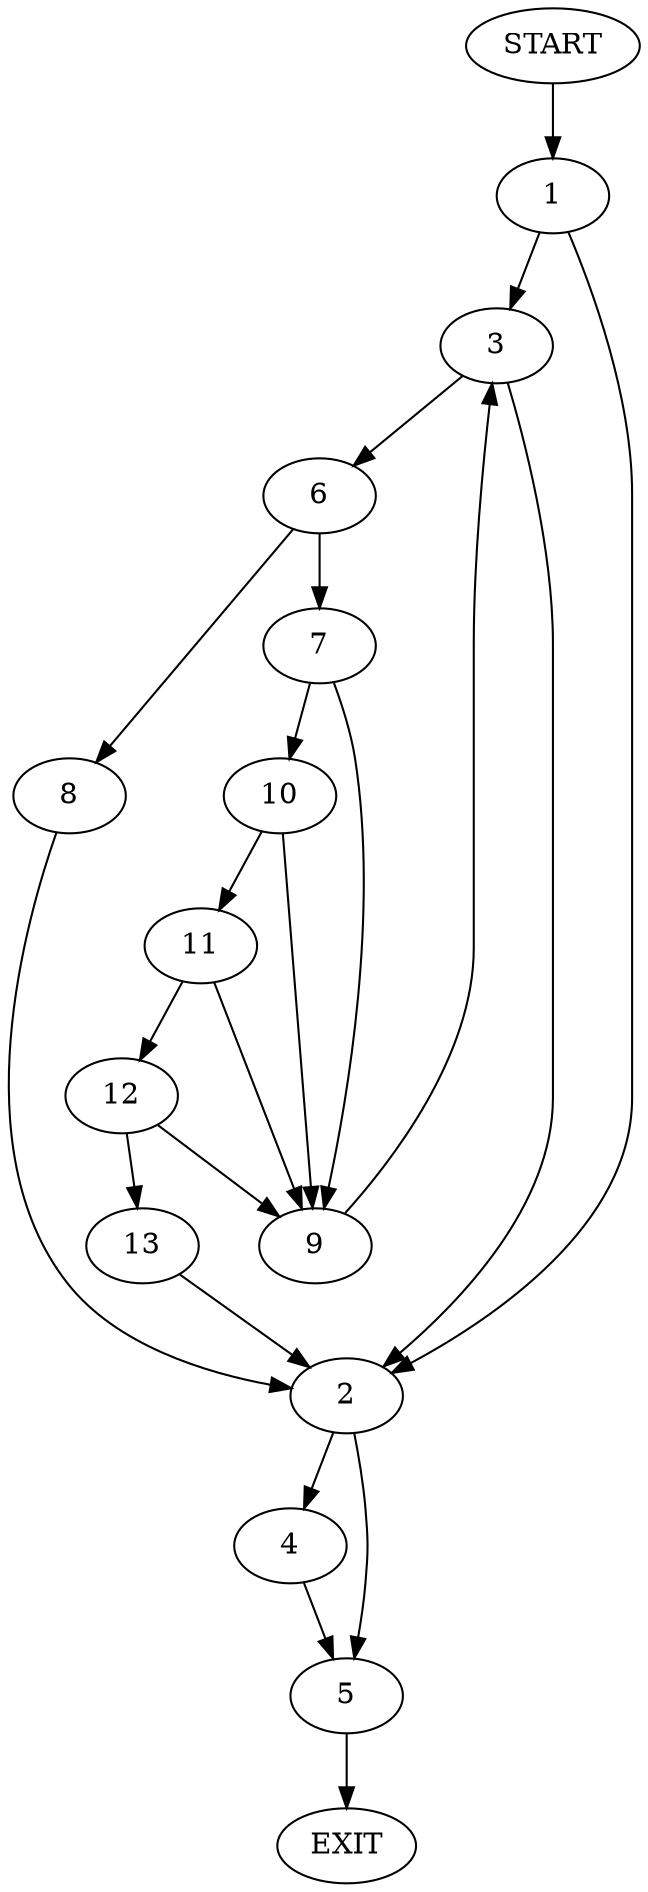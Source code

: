 digraph {
0 [label="START"]
14 [label="EXIT"]
0 -> 1
1 -> 2
1 -> 3
2 -> 4
2 -> 5
3 -> 6
3 -> 2
6 -> 7
6 -> 8
7 -> 9
7 -> 10
8 -> 2
9 -> 3
10 -> 11
10 -> 9
11 -> 12
11 -> 9
12 -> 13
12 -> 9
13 -> 2
4 -> 5
5 -> 14
}
